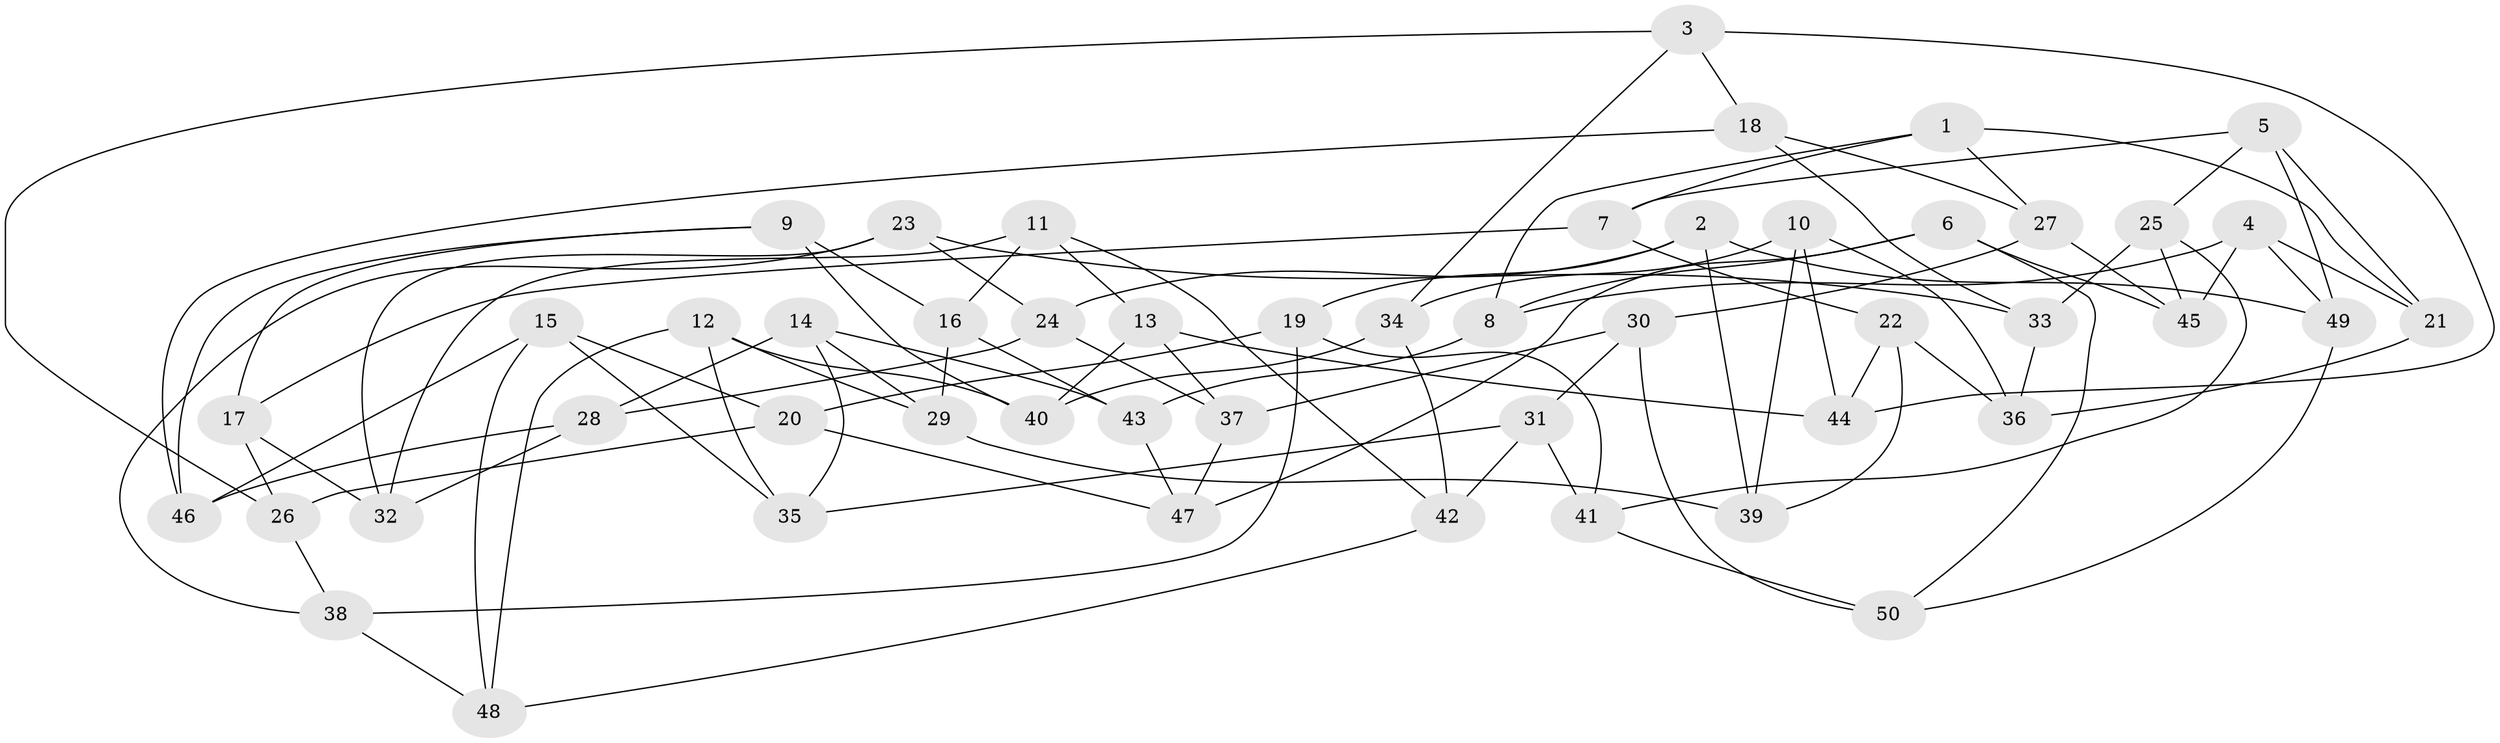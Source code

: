 // coarse degree distribution, {6: 0.42857142857142855, 4: 0.5714285714285714}
// Generated by graph-tools (version 1.1) at 2025/24/03/03/25 07:24:27]
// undirected, 50 vertices, 100 edges
graph export_dot {
graph [start="1"]
  node [color=gray90,style=filled];
  1;
  2;
  3;
  4;
  5;
  6;
  7;
  8;
  9;
  10;
  11;
  12;
  13;
  14;
  15;
  16;
  17;
  18;
  19;
  20;
  21;
  22;
  23;
  24;
  25;
  26;
  27;
  28;
  29;
  30;
  31;
  32;
  33;
  34;
  35;
  36;
  37;
  38;
  39;
  40;
  41;
  42;
  43;
  44;
  45;
  46;
  47;
  48;
  49;
  50;
  1 -- 7;
  1 -- 27;
  1 -- 8;
  1 -- 21;
  2 -- 24;
  2 -- 39;
  2 -- 19;
  2 -- 49;
  3 -- 26;
  3 -- 34;
  3 -- 18;
  3 -- 44;
  4 -- 21;
  4 -- 8;
  4 -- 45;
  4 -- 49;
  5 -- 21;
  5 -- 25;
  5 -- 49;
  5 -- 7;
  6 -- 50;
  6 -- 45;
  6 -- 8;
  6 -- 47;
  7 -- 17;
  7 -- 22;
  8 -- 43;
  9 -- 40;
  9 -- 46;
  9 -- 16;
  9 -- 17;
  10 -- 44;
  10 -- 36;
  10 -- 39;
  10 -- 34;
  11 -- 16;
  11 -- 32;
  11 -- 42;
  11 -- 13;
  12 -- 35;
  12 -- 40;
  12 -- 48;
  12 -- 29;
  13 -- 37;
  13 -- 40;
  13 -- 44;
  14 -- 28;
  14 -- 29;
  14 -- 35;
  14 -- 43;
  15 -- 46;
  15 -- 35;
  15 -- 20;
  15 -- 48;
  16 -- 43;
  16 -- 29;
  17 -- 32;
  17 -- 26;
  18 -- 27;
  18 -- 33;
  18 -- 46;
  19 -- 41;
  19 -- 20;
  19 -- 38;
  20 -- 47;
  20 -- 26;
  21 -- 36;
  22 -- 36;
  22 -- 44;
  22 -- 39;
  23 -- 32;
  23 -- 24;
  23 -- 38;
  23 -- 33;
  24 -- 37;
  24 -- 28;
  25 -- 33;
  25 -- 41;
  25 -- 45;
  26 -- 38;
  27 -- 30;
  27 -- 45;
  28 -- 32;
  28 -- 46;
  29 -- 39;
  30 -- 37;
  30 -- 50;
  30 -- 31;
  31 -- 35;
  31 -- 41;
  31 -- 42;
  33 -- 36;
  34 -- 40;
  34 -- 42;
  37 -- 47;
  38 -- 48;
  41 -- 50;
  42 -- 48;
  43 -- 47;
  49 -- 50;
}
